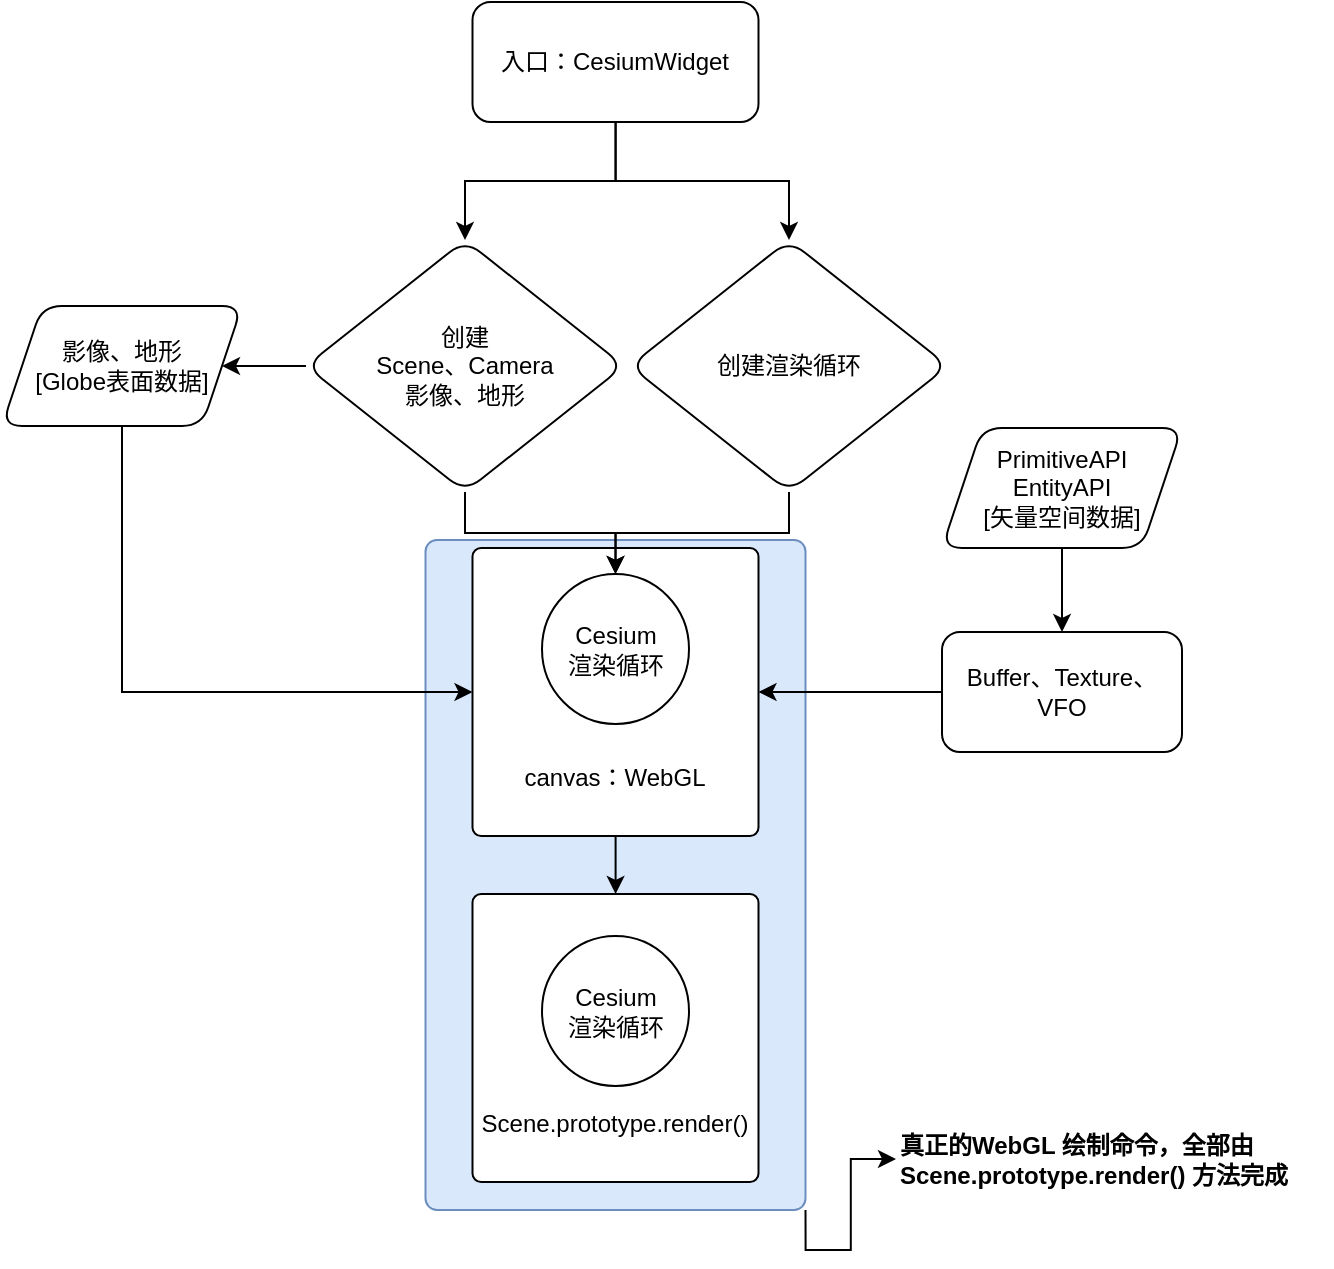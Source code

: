 <mxfile version="13.9.9" type="device" pages="2"><diagram id="quqmY609QfPdGCxs6PwW" name="Page-1"><mxGraphModel dx="1408" dy="808" grid="0" gridSize="10" guides="1" tooltips="1" connect="1" arrows="1" fold="1" page="1" pageScale="1" pageWidth="827" pageHeight="1169" math="0" shadow="0"><root><mxCell id="0"/><mxCell id="1" parent="0"/><mxCell id="8Rmq6qbIKBZ8EslrTppI-7" style="edgeStyle=orthogonalEdgeStyle;rounded=0;orthogonalLoop=1;jettySize=auto;html=1;exitX=1;exitY=1;exitDx=0;exitDy=0;" parent="1" source="8Rmq6qbIKBZ8EslrTppI-4" target="8Rmq6qbIKBZ8EslrTppI-6" edge="1"><mxGeometry relative="1" as="geometry"/></mxCell><mxCell id="8Rmq6qbIKBZ8EslrTppI-4" value="" style="rounded=1;whiteSpace=wrap;html=1;fillColor=#dae8fc;strokeColor=#6c8ebf;arcSize=3;" parent="1" vertex="1"><mxGeometry x="266.75" y="405" width="190" height="335" as="geometry"/></mxCell><mxCell id="8Rmq6qbIKBZ8EslrTppI-2" value="" style="edgeStyle=orthogonalEdgeStyle;rounded=0;orthogonalLoop=1;jettySize=auto;html=1;" parent="1" source="gbVvL6VGhTLoMwIAdtnq-24" target="8Rmq6qbIKBZ8EslrTppI-1" edge="1"><mxGeometry relative="1" as="geometry"/></mxCell><mxCell id="gbVvL6VGhTLoMwIAdtnq-24" value="&lt;br&gt;&lt;br&gt;&lt;br&gt;&lt;br&gt;&lt;br&gt;&lt;br&gt;canvas：WebGL" style="whiteSpace=wrap;html=1;rounded=1;arcSize=3;" parent="1" vertex="1"><mxGeometry x="290.25" y="409" width="143" height="144" as="geometry"/></mxCell><mxCell id="gbVvL6VGhTLoMwIAdtnq-13" value="" style="edgeStyle=orthogonalEdgeStyle;rounded=0;orthogonalLoop=1;jettySize=auto;html=1;" parent="1" source="gbVvL6VGhTLoMwIAdtnq-1" target="gbVvL6VGhTLoMwIAdtnq-12" edge="1"><mxGeometry relative="1" as="geometry"/></mxCell><mxCell id="gbVvL6VGhTLoMwIAdtnq-32" style="edgeStyle=orthogonalEdgeStyle;rounded=0;orthogonalLoop=1;jettySize=auto;html=1;" parent="1" source="gbVvL6VGhTLoMwIAdtnq-1" target="gbVvL6VGhTLoMwIAdtnq-30" edge="1"><mxGeometry relative="1" as="geometry"/></mxCell><mxCell id="gbVvL6VGhTLoMwIAdtnq-1" value="入口：CesiumWidget" style="rounded=1;whiteSpace=wrap;html=1;" parent="1" vertex="1"><mxGeometry x="290.25" y="136" width="143" height="60" as="geometry"/></mxCell><mxCell id="gbVvL6VGhTLoMwIAdtnq-18" style="edgeStyle=orthogonalEdgeStyle;rounded=0;orthogonalLoop=1;jettySize=auto;html=1;" parent="1" source="gbVvL6VGhTLoMwIAdtnq-12" target="gbVvL6VGhTLoMwIAdtnq-16" edge="1"><mxGeometry relative="1" as="geometry"/></mxCell><mxCell id="gbVvL6VGhTLoMwIAdtnq-23" value="" style="edgeStyle=orthogonalEdgeStyle;rounded=0;orthogonalLoop=1;jettySize=auto;html=1;" parent="1" source="gbVvL6VGhTLoMwIAdtnq-12" target="gbVvL6VGhTLoMwIAdtnq-22" edge="1"><mxGeometry relative="1" as="geometry"/></mxCell><mxCell id="gbVvL6VGhTLoMwIAdtnq-12" value="创建&lt;br&gt;Scene、Camera&lt;br&gt;影像、地形" style="rhombus;whiteSpace=wrap;html=1;rounded=1;" parent="1" vertex="1"><mxGeometry x="207" y="255" width="159" height="126" as="geometry"/></mxCell><mxCell id="gbVvL6VGhTLoMwIAdtnq-16" value="Cesium&lt;br&gt;渲染循环" style="ellipse;whiteSpace=wrap;html=1;rounded=1;" parent="1" vertex="1"><mxGeometry x="325" y="422" width="73.5" height="75" as="geometry"/></mxCell><mxCell id="gbVvL6VGhTLoMwIAdtnq-27" style="edgeStyle=orthogonalEdgeStyle;rounded=0;orthogonalLoop=1;jettySize=auto;html=1;" parent="1" source="gbVvL6VGhTLoMwIAdtnq-20" target="gbVvL6VGhTLoMwIAdtnq-28" edge="1"><mxGeometry relative="1" as="geometry"><mxPoint x="679.034" y="488" as="targetPoint"/></mxGeometry></mxCell><mxCell id="gbVvL6VGhTLoMwIAdtnq-20" value="PrimitiveAPI&lt;br&gt;EntityAPI&lt;br&gt;[矢量空间数据]" style="shape=parallelogram;perimeter=parallelogramPerimeter;whiteSpace=wrap;html=1;fixedSize=1;rounded=1;" parent="1" vertex="1"><mxGeometry x="525" y="349" width="120" height="60" as="geometry"/></mxCell><mxCell id="gbVvL6VGhTLoMwIAdtnq-26" style="edgeStyle=orthogonalEdgeStyle;rounded=0;orthogonalLoop=1;jettySize=auto;html=1;entryX=0;entryY=0.5;entryDx=0;entryDy=0;exitX=0.5;exitY=1;exitDx=0;exitDy=0;" parent="1" source="gbVvL6VGhTLoMwIAdtnq-22" target="gbVvL6VGhTLoMwIAdtnq-24" edge="1"><mxGeometry relative="1" as="geometry"/></mxCell><mxCell id="gbVvL6VGhTLoMwIAdtnq-22" value="影像、地形&lt;br&gt;[Globe表面数据]" style="shape=parallelogram;perimeter=parallelogramPerimeter;whiteSpace=wrap;html=1;fixedSize=1;rounded=1;" parent="1" vertex="1"><mxGeometry x="55" y="288" width="120" height="60" as="geometry"/></mxCell><mxCell id="gbVvL6VGhTLoMwIAdtnq-29" style="edgeStyle=orthogonalEdgeStyle;rounded=0;orthogonalLoop=1;jettySize=auto;html=1;entryX=1;entryY=0.5;entryDx=0;entryDy=0;" parent="1" source="gbVvL6VGhTLoMwIAdtnq-28" target="gbVvL6VGhTLoMwIAdtnq-24" edge="1"><mxGeometry relative="1" as="geometry"/></mxCell><mxCell id="gbVvL6VGhTLoMwIAdtnq-28" value="Buffer、Texture、VFO" style="rounded=1;whiteSpace=wrap;html=1;" parent="1" vertex="1"><mxGeometry x="525.004" y="451" width="120" height="60" as="geometry"/></mxCell><mxCell id="gbVvL6VGhTLoMwIAdtnq-33" style="edgeStyle=orthogonalEdgeStyle;rounded=0;orthogonalLoop=1;jettySize=auto;html=1;exitX=0.5;exitY=1;exitDx=0;exitDy=0;entryX=0.5;entryY=0;entryDx=0;entryDy=0;" parent="1" source="gbVvL6VGhTLoMwIAdtnq-30" target="gbVvL6VGhTLoMwIAdtnq-16" edge="1"><mxGeometry relative="1" as="geometry"/></mxCell><mxCell id="gbVvL6VGhTLoMwIAdtnq-30" value="创建渲染循环" style="rhombus;whiteSpace=wrap;html=1;rounded=1;" parent="1" vertex="1"><mxGeometry x="369" y="255" width="159" height="126" as="geometry"/></mxCell><mxCell id="8Rmq6qbIKBZ8EslrTppI-1" value="&lt;br&gt;&lt;br&gt;&lt;br&gt;&lt;br&gt;&lt;br&gt;&lt;br&gt;Scene.prototype.render()" style="whiteSpace=wrap;html=1;rounded=1;arcSize=3;" parent="1" vertex="1"><mxGeometry x="290.25" y="582" width="143" height="144" as="geometry"/></mxCell><mxCell id="8Rmq6qbIKBZ8EslrTppI-3" value="Cesium&lt;br&gt;渲染循环" style="ellipse;whiteSpace=wrap;html=1;rounded=1;" parent="1" vertex="1"><mxGeometry x="325" y="603" width="73.5" height="75" as="geometry"/></mxCell><mxCell id="8Rmq6qbIKBZ8EslrTppI-6" value="真正的WebGL 绘制命令，全部由 Scene.prototype.render() 方法完成" style="text;html=1;strokeColor=none;align=left;verticalAlign=middle;whiteSpace=wrap;rounded=0;fontStyle=1" parent="1" vertex="1"><mxGeometry x="502" y="678" width="218" height="73" as="geometry"/></mxCell></root></mxGraphModel></diagram><diagram id="U_pxhtK2T9H0wP5oEle5" name="第 2 页"><mxGraphModel dx="1071" dy="673" grid="0" gridSize="10" guides="1" tooltips="1" connect="1" arrows="1" fold="1" page="1" pageScale="1" pageWidth="1169" pageHeight="827" math="0" shadow="0"><root><mxCell id="o8Qz-senyil50K8sFEB8-0"/><mxCell id="o8Qz-senyil50K8sFEB8-1" parent="o8Qz-senyil50K8sFEB8-0"/><mxCell id="o8Qz-senyil50K8sFEB8-2" value="CesiumWidget" style="rounded=1;whiteSpace=wrap;html=1;arcSize=6;fillColor=#d5e8d4;strokeColor=#82b366;fontSize=18;" vertex="1" parent="o8Qz-senyil50K8sFEB8-1"><mxGeometry x="206" y="130" width="153" height="94" as="geometry"/></mxCell><mxCell id="o8Qz-senyil50K8sFEB8-3" value="Scene" style="rounded=1;whiteSpace=wrap;html=1;arcSize=6;fillColor=#d5e8d4;strokeColor=#82b366;fontSize=18;" vertex="1" parent="o8Qz-senyil50K8sFEB8-1"><mxGeometry x="372" y="244" width="153" height="94" as="geometry"/></mxCell><mxCell id="o8Qz-senyil50K8sFEB8-4" value="负责调度渲染一帧&lt;br&gt;（不负责具体渲染工作，仅负责调度）" style="whiteSpace=wrap;html=1;shape=mxgraph.basic.roundRectCallout;dx=24;dy=10;size=12;boundedLbl=1;fontSize=13;" vertex="1" parent="o8Qz-senyil50K8sFEB8-1"><mxGeometry x="534" y="196" width="252" height="84" as="geometry"/></mxCell><mxCell id="o8Qz-senyil50K8sFEB8-5" value="负责循环过程" style="whiteSpace=wrap;html=1;shape=mxgraph.basic.roundRectCallout;dx=24;dy=10;size=12;boundedLbl=1;fontSize=13;" vertex="1" parent="o8Qz-senyil50K8sFEB8-1"><mxGeometry x="366" y="109" width="100" height="60" as="geometry"/></mxCell><mxCell id="o8Qz-senyil50K8sFEB8-6" value="" style="endArrow=none;startArrow=classic;html=1;fontSize=13;entryX=1;entryY=0.75;entryDx=0;entryDy=0;exitX=0.5;exitY=0;exitDx=0;exitDy=0;edgeStyle=orthogonalEdgeStyle;curved=1;endFill=0;" edge="1" parent="o8Qz-senyil50K8sFEB8-1" source="o8Qz-senyil50K8sFEB8-3" target="o8Qz-senyil50K8sFEB8-2"><mxGeometry width="50" height="50" relative="1" as="geometry"><mxPoint x="518" y="249" as="sourcePoint"/><mxPoint x="568" y="199" as="targetPoint"/></mxGeometry></mxCell><mxCell id="o8Qz-senyil50K8sFEB8-7" value="执行 Scene.prototype.render()" style="edgeLabel;html=1;align=center;verticalAlign=middle;resizable=0;points=[];fontSize=11;labelBorderColor=#000000;" vertex="1" connectable="0" parent="o8Qz-senyil50K8sFEB8-6"><mxGeometry x="0.22" y="5" relative="1" as="geometry"><mxPoint x="35.95" y="8.49" as="offset"/></mxGeometry></mxCell><mxCell id="o8Qz-senyil50K8sFEB8-10" value="帧状态对象：更新状态" style="edgeStyle=entityRelationEdgeStyle;rounded=0;orthogonalLoop=1;jettySize=auto;html=1;endArrow=classic;endFill=1;fontSize=11;" edge="1" parent="o8Qz-senyil50K8sFEB8-1" source="o8Qz-senyil50K8sFEB8-8" target="o8Qz-senyil50K8sFEB8-9"><mxGeometry relative="1" as="geometry"/></mxCell><mxCell id="o8Qz-senyil50K8sFEB8-8" value="计算应不应该渲染" style="rounded=1;whiteSpace=wrap;html=1;fontSize=11;fillColor=#dae8fc;strokeColor=#6c8ebf;" vertex="1" parent="o8Qz-senyil50K8sFEB8-1"><mxGeometry x="90" y="449" width="120" height="60" as="geometry"/></mxCell><mxCell id="o8Qz-senyil50K8sFEB8-12" value="" style="edgeStyle=entityRelationEdgeStyle;rounded=0;orthogonalLoop=1;jettySize=auto;html=1;endArrow=classic;endFill=1;fontSize=11;" edge="1" parent="o8Qz-senyil50K8sFEB8-1" source="o8Qz-senyil50K8sFEB8-9" target="o8Qz-senyil50K8sFEB8-11"><mxGeometry relative="1" as="geometry"/></mxCell><mxCell id="o8Qz-senyil50K8sFEB8-9" value="更新数据" style="whiteSpace=wrap;html=1;rounded=1;fontSize=11;strokeColor=#6c8ebf;fillColor=#dae8fc;" vertex="1" parent="o8Qz-senyil50K8sFEB8-1"><mxGeometry x="367" y="449" width="120" height="60" as="geometry"/></mxCell><mxCell id="o8Qz-senyil50K8sFEB8-14" value="" style="edgeStyle=entityRelationEdgeStyle;rounded=0;orthogonalLoop=1;jettySize=auto;html=1;endArrow=classic;endFill=1;fontSize=11;" edge="1" parent="o8Qz-senyil50K8sFEB8-1" source="o8Qz-senyil50K8sFEB8-11"><mxGeometry relative="1" as="geometry"><mxPoint x="767" y="479" as="targetPoint"/></mxGeometry></mxCell><mxCell id="o8Qz-senyil50K8sFEB8-11" value="渲染数据" style="whiteSpace=wrap;html=1;rounded=1;fontSize=11;strokeColor=#6c8ebf;fillColor=#dae8fc;" vertex="1" parent="o8Qz-senyil50K8sFEB8-1"><mxGeometry x="567" y="449" width="120" height="60" as="geometry"/></mxCell><mxCell id="o8Qz-senyil50K8sFEB8-15" value="&#10;&#10;&lt;span style=&quot;color: rgb(0, 0, 0); font-family: helvetica; font-size: 11px; font-style: normal; font-weight: 400; letter-spacing: normal; text-align: center; text-indent: 0px; text-transform: none; word-spacing: 0px; background-color: rgb(248, 249, 250); display: inline; float: none;&quot;&gt;帧状态对象：结束一帧&lt;/span&gt;&#10;&#10;" style="text;html=1;strokeColor=none;fillColor=none;align=center;verticalAlign=middle;whiteSpace=wrap;rounded=0;fontSize=11;" vertex="1" parent="o8Qz-senyil50K8sFEB8-1"><mxGeometry x="767" y="465" width="118" height="28" as="geometry"/></mxCell></root></mxGraphModel></diagram></mxfile>
